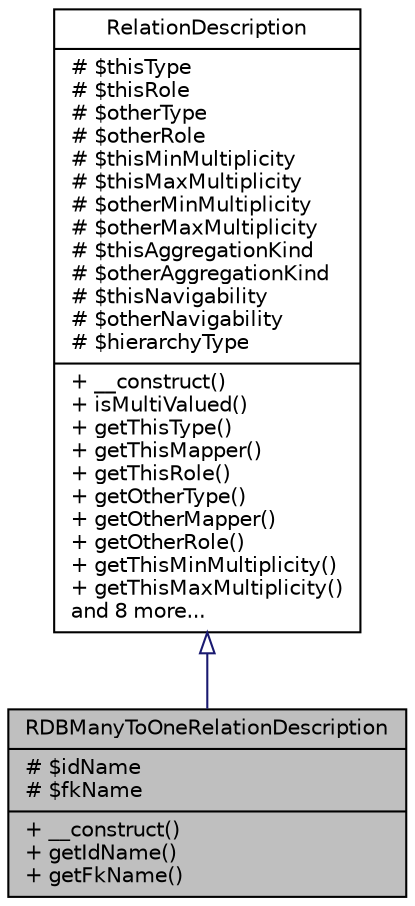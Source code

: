 digraph "RDBManyToOneRelationDescription"
{
  edge [fontname="Helvetica",fontsize="10",labelfontname="Helvetica",labelfontsize="10"];
  node [fontname="Helvetica",fontsize="10",shape=record];
  Node0 [label="{RDBManyToOneRelationDescription\n|# $idName\l# $fkName\l|+ __construct()\l+ getIdName()\l+ getFkName()\l}",height=0.2,width=0.4,color="black", fillcolor="grey75", style="filled", fontcolor="black"];
  Node1 -> Node0 [dir="back",color="midnightblue",fontsize="10",style="solid",arrowtail="onormal",fontname="Helvetica"];
  Node1 [label="{RelationDescription\n|# $thisType\l# $thisRole\l# $otherType\l# $otherRole\l# $thisMinMultiplicity\l# $thisMaxMultiplicity\l# $otherMinMultiplicity\l# $otherMaxMultiplicity\l# $thisAggregationKind\l# $otherAggregationKind\l# $thisNavigability\l# $otherNavigability\l# $hierarchyType\l|+ __construct()\l+ isMultiValued()\l+ getThisType()\l+ getThisMapper()\l+ getThisRole()\l+ getOtherType()\l+ getOtherMapper()\l+ getOtherRole()\l+ getThisMinMultiplicity()\l+ getThisMaxMultiplicity()\land 8 more...\l}",height=0.2,width=0.4,color="black", fillcolor="white", style="filled",URL="$classwcmf_1_1lib_1_1persistence_1_1_relation_description.html",tooltip="Instances of RelationDescription describe relations between different types of PersistentObjects. "];
}
